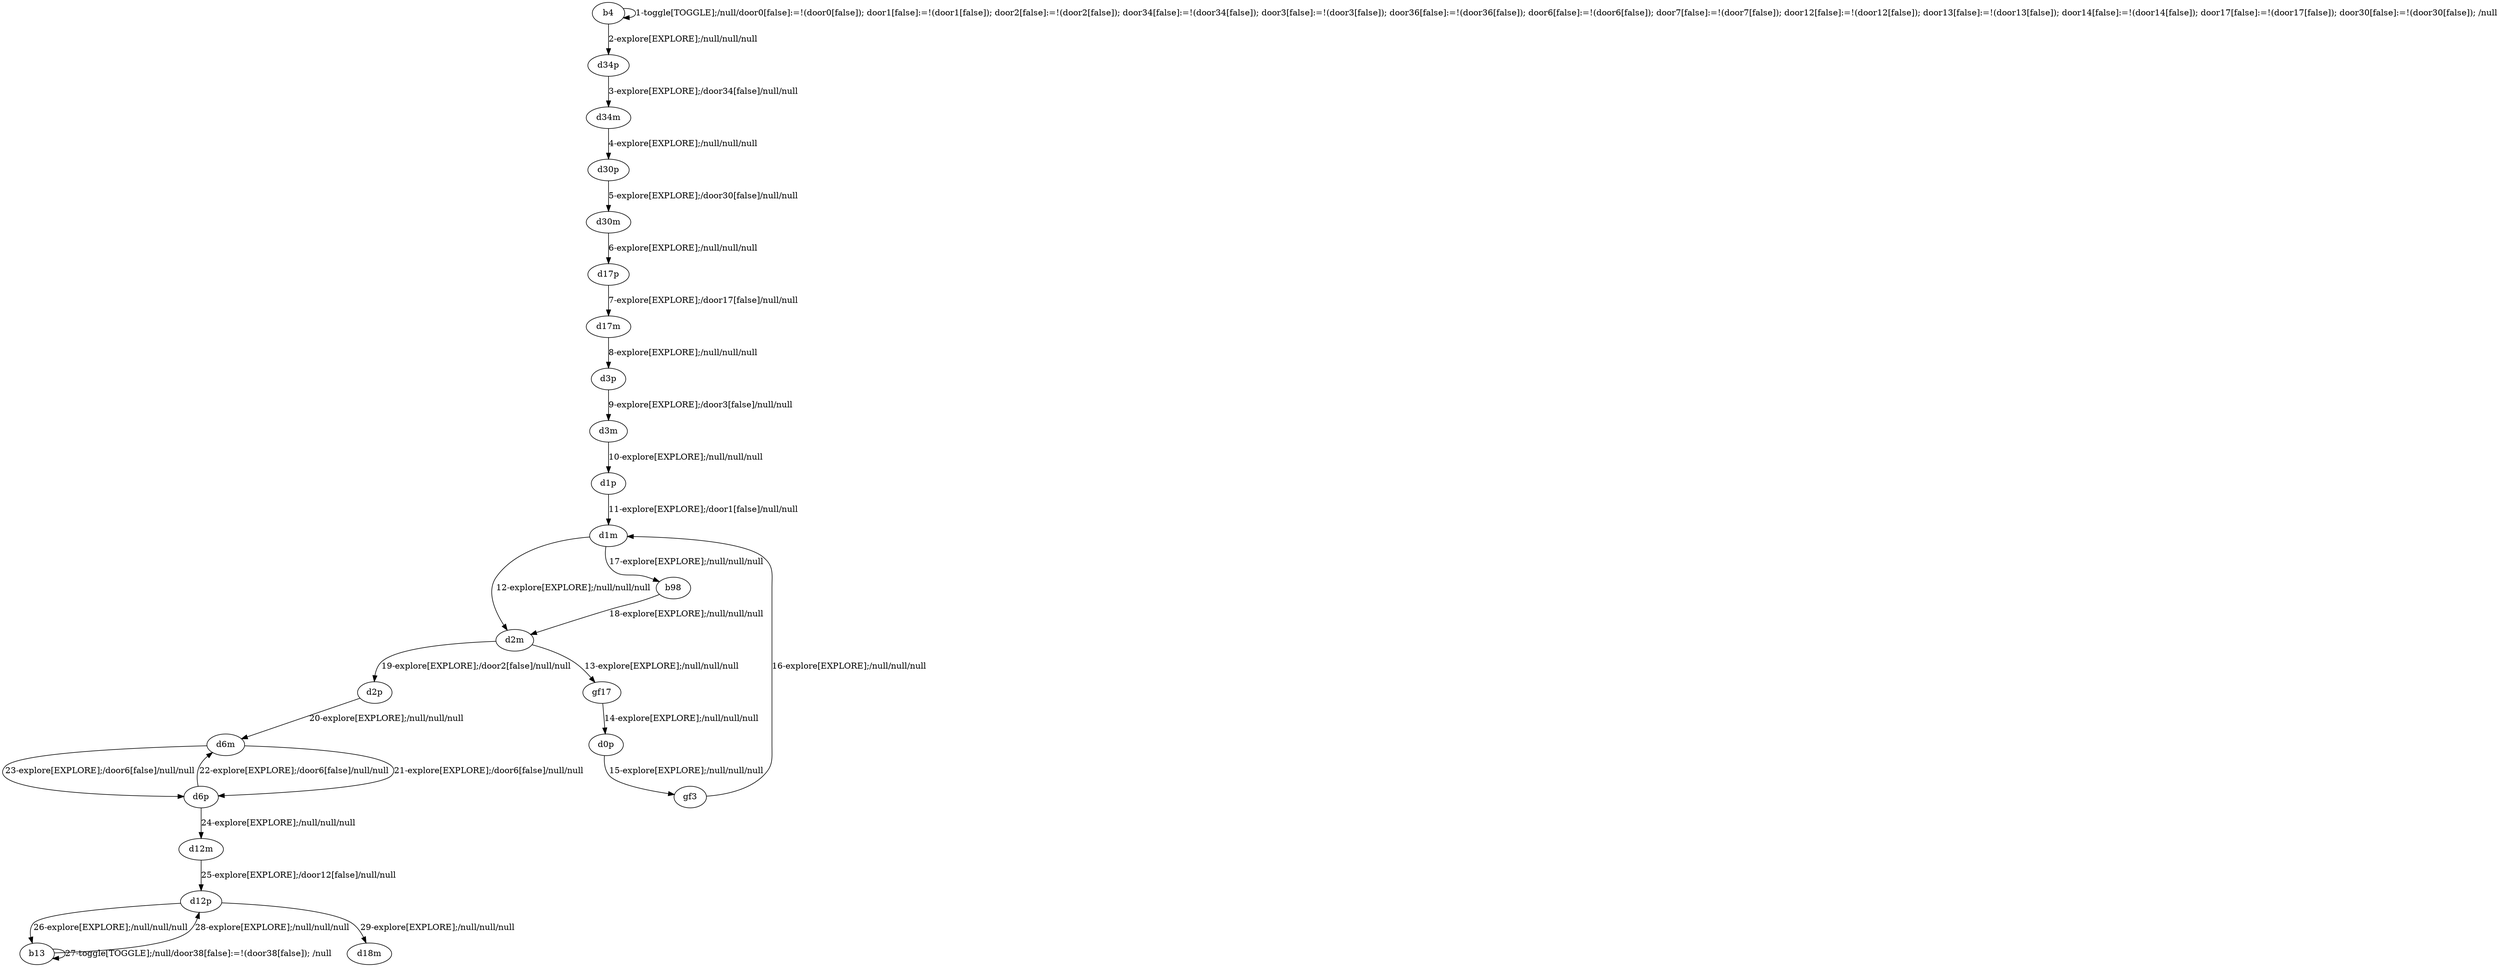 # Total number of goals covered by this test: 1
# b13 --> d12p

digraph g {
"b4" -> "b4" [label = "1-toggle[TOGGLE];/null/door0[false]:=!(door0[false]); door1[false]:=!(door1[false]); door2[false]:=!(door2[false]); door34[false]:=!(door34[false]); door3[false]:=!(door3[false]); door36[false]:=!(door36[false]); door6[false]:=!(door6[false]); door7[false]:=!(door7[false]); door12[false]:=!(door12[false]); door13[false]:=!(door13[false]); door14[false]:=!(door14[false]); door17[false]:=!(door17[false]); door30[false]:=!(door30[false]); /null"];
"b4" -> "d34p" [label = "2-explore[EXPLORE];/null/null/null"];
"d34p" -> "d34m" [label = "3-explore[EXPLORE];/door34[false]/null/null"];
"d34m" -> "d30p" [label = "4-explore[EXPLORE];/null/null/null"];
"d30p" -> "d30m" [label = "5-explore[EXPLORE];/door30[false]/null/null"];
"d30m" -> "d17p" [label = "6-explore[EXPLORE];/null/null/null"];
"d17p" -> "d17m" [label = "7-explore[EXPLORE];/door17[false]/null/null"];
"d17m" -> "d3p" [label = "8-explore[EXPLORE];/null/null/null"];
"d3p" -> "d3m" [label = "9-explore[EXPLORE];/door3[false]/null/null"];
"d3m" -> "d1p" [label = "10-explore[EXPLORE];/null/null/null"];
"d1p" -> "d1m" [label = "11-explore[EXPLORE];/door1[false]/null/null"];
"d1m" -> "d2m" [label = "12-explore[EXPLORE];/null/null/null"];
"d2m" -> "gf17" [label = "13-explore[EXPLORE];/null/null/null"];
"gf17" -> "d0p" [label = "14-explore[EXPLORE];/null/null/null"];
"d0p" -> "gf3" [label = "15-explore[EXPLORE];/null/null/null"];
"gf3" -> "d1m" [label = "16-explore[EXPLORE];/null/null/null"];
"d1m" -> "b98" [label = "17-explore[EXPLORE];/null/null/null"];
"b98" -> "d2m" [label = "18-explore[EXPLORE];/null/null/null"];
"d2m" -> "d2p" [label = "19-explore[EXPLORE];/door2[false]/null/null"];
"d2p" -> "d6m" [label = "20-explore[EXPLORE];/null/null/null"];
"d6m" -> "d6p" [label = "21-explore[EXPLORE];/door6[false]/null/null"];
"d6p" -> "d6m" [label = "22-explore[EXPLORE];/door6[false]/null/null"];
"d6m" -> "d6p" [label = "23-explore[EXPLORE];/door6[false]/null/null"];
"d6p" -> "d12m" [label = "24-explore[EXPLORE];/null/null/null"];
"d12m" -> "d12p" [label = "25-explore[EXPLORE];/door12[false]/null/null"];
"d12p" -> "b13" [label = "26-explore[EXPLORE];/null/null/null"];
"b13" -> "b13" [label = "27-toggle[TOGGLE];/null/door38[false]:=!(door38[false]); /null"];
"b13" -> "d12p" [label = "28-explore[EXPLORE];/null/null/null"];
"d12p" -> "d18m" [label = "29-explore[EXPLORE];/null/null/null"];
}